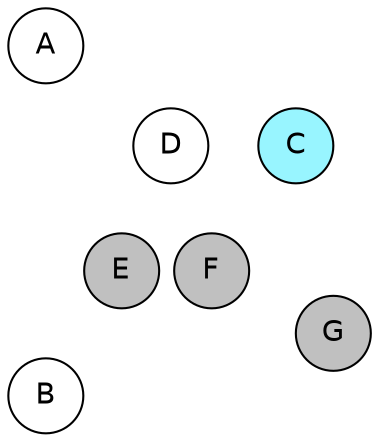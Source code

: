
graph {

layout = circo;
mindist = .1

node [shape = circle, fontname = Helvetica, margin = 0, style = filled]
edge [style=invis]

subgraph 1 {
	E -- F -- F# -- G -- G# -- A -- A# -- B -- C -- C# -- D -- D# -- E
}

C [fillcolor = cadetblue1];
C# [fillcolor = white];
D [fillcolor = white];
D# [fillcolor = white];
E [fillcolor = gray];
F [fillcolor = gray];
F# [fillcolor = white];
G [fillcolor = gray];
G# [fillcolor = gray];
A [fillcolor = white];
A# [fillcolor = gray];
B [fillcolor = white];
}
